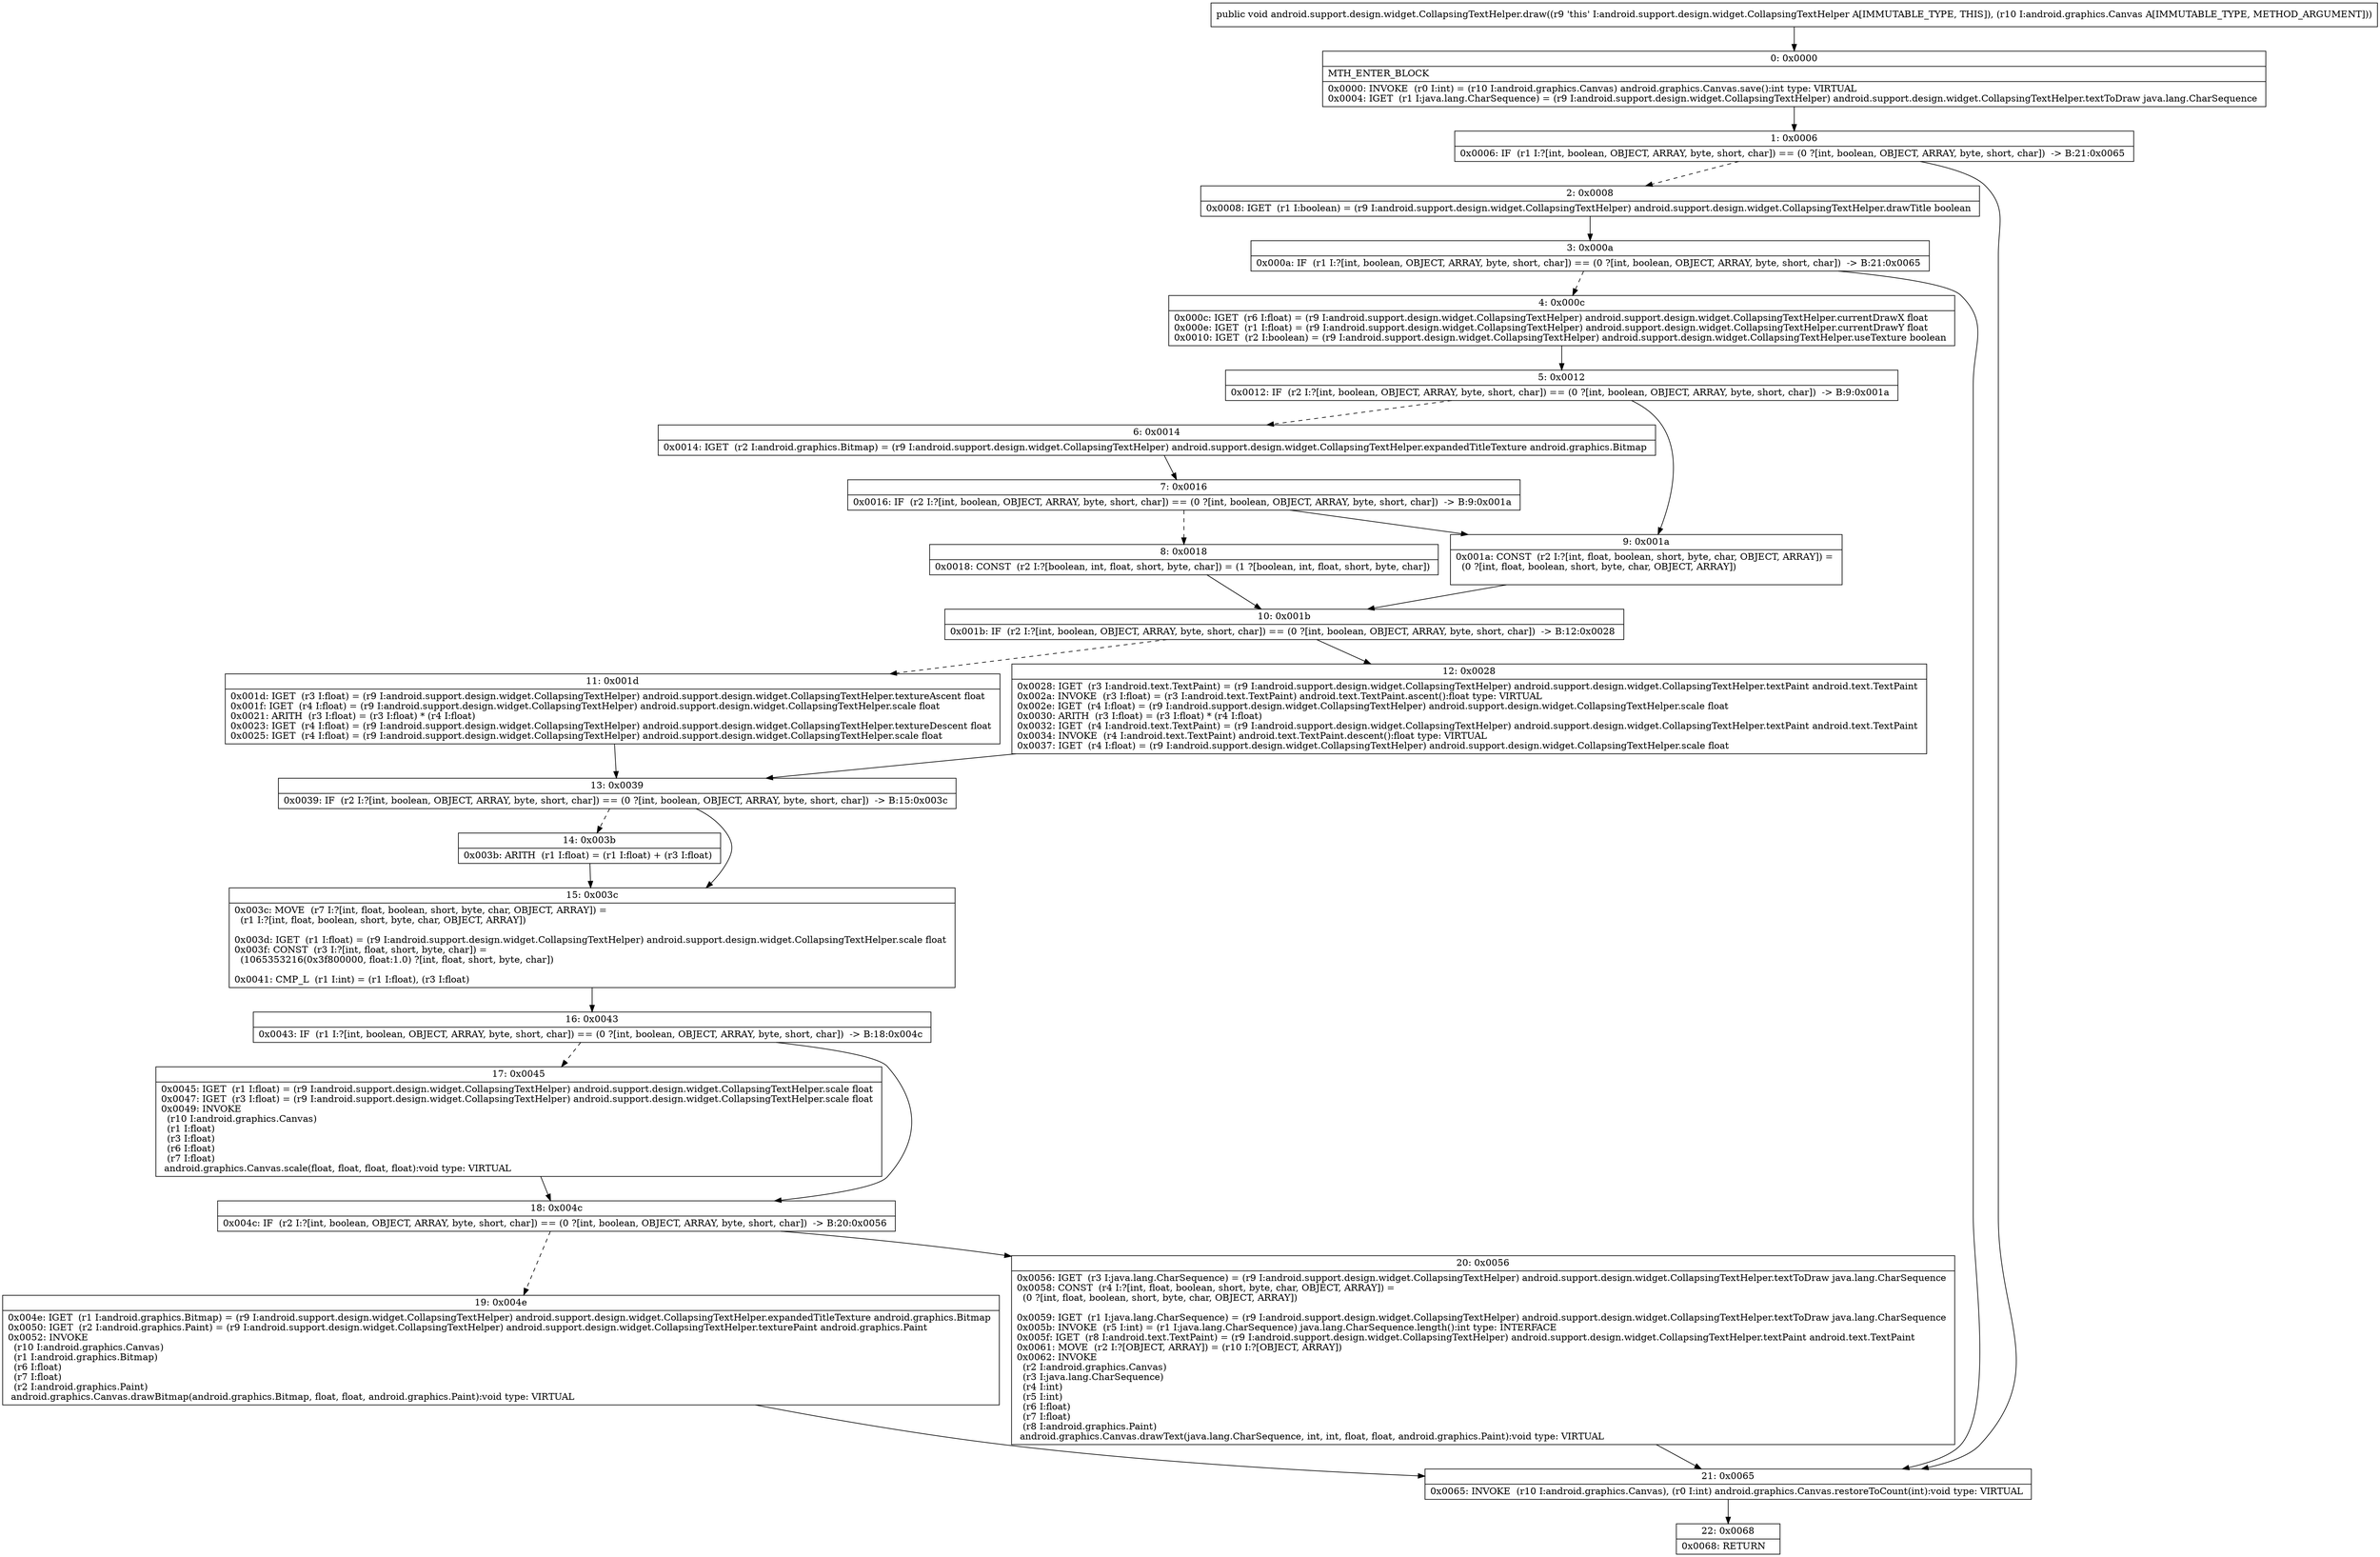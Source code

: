 digraph "CFG forandroid.support.design.widget.CollapsingTextHelper.draw(Landroid\/graphics\/Canvas;)V" {
Node_0 [shape=record,label="{0\:\ 0x0000|MTH_ENTER_BLOCK\l|0x0000: INVOKE  (r0 I:int) = (r10 I:android.graphics.Canvas) android.graphics.Canvas.save():int type: VIRTUAL \l0x0004: IGET  (r1 I:java.lang.CharSequence) = (r9 I:android.support.design.widget.CollapsingTextHelper) android.support.design.widget.CollapsingTextHelper.textToDraw java.lang.CharSequence \l}"];
Node_1 [shape=record,label="{1\:\ 0x0006|0x0006: IF  (r1 I:?[int, boolean, OBJECT, ARRAY, byte, short, char]) == (0 ?[int, boolean, OBJECT, ARRAY, byte, short, char])  \-\> B:21:0x0065 \l}"];
Node_2 [shape=record,label="{2\:\ 0x0008|0x0008: IGET  (r1 I:boolean) = (r9 I:android.support.design.widget.CollapsingTextHelper) android.support.design.widget.CollapsingTextHelper.drawTitle boolean \l}"];
Node_3 [shape=record,label="{3\:\ 0x000a|0x000a: IF  (r1 I:?[int, boolean, OBJECT, ARRAY, byte, short, char]) == (0 ?[int, boolean, OBJECT, ARRAY, byte, short, char])  \-\> B:21:0x0065 \l}"];
Node_4 [shape=record,label="{4\:\ 0x000c|0x000c: IGET  (r6 I:float) = (r9 I:android.support.design.widget.CollapsingTextHelper) android.support.design.widget.CollapsingTextHelper.currentDrawX float \l0x000e: IGET  (r1 I:float) = (r9 I:android.support.design.widget.CollapsingTextHelper) android.support.design.widget.CollapsingTextHelper.currentDrawY float \l0x0010: IGET  (r2 I:boolean) = (r9 I:android.support.design.widget.CollapsingTextHelper) android.support.design.widget.CollapsingTextHelper.useTexture boolean \l}"];
Node_5 [shape=record,label="{5\:\ 0x0012|0x0012: IF  (r2 I:?[int, boolean, OBJECT, ARRAY, byte, short, char]) == (0 ?[int, boolean, OBJECT, ARRAY, byte, short, char])  \-\> B:9:0x001a \l}"];
Node_6 [shape=record,label="{6\:\ 0x0014|0x0014: IGET  (r2 I:android.graphics.Bitmap) = (r9 I:android.support.design.widget.CollapsingTextHelper) android.support.design.widget.CollapsingTextHelper.expandedTitleTexture android.graphics.Bitmap \l}"];
Node_7 [shape=record,label="{7\:\ 0x0016|0x0016: IF  (r2 I:?[int, boolean, OBJECT, ARRAY, byte, short, char]) == (0 ?[int, boolean, OBJECT, ARRAY, byte, short, char])  \-\> B:9:0x001a \l}"];
Node_8 [shape=record,label="{8\:\ 0x0018|0x0018: CONST  (r2 I:?[boolean, int, float, short, byte, char]) = (1 ?[boolean, int, float, short, byte, char]) \l}"];
Node_9 [shape=record,label="{9\:\ 0x001a|0x001a: CONST  (r2 I:?[int, float, boolean, short, byte, char, OBJECT, ARRAY]) = \l  (0 ?[int, float, boolean, short, byte, char, OBJECT, ARRAY])\l \l}"];
Node_10 [shape=record,label="{10\:\ 0x001b|0x001b: IF  (r2 I:?[int, boolean, OBJECT, ARRAY, byte, short, char]) == (0 ?[int, boolean, OBJECT, ARRAY, byte, short, char])  \-\> B:12:0x0028 \l}"];
Node_11 [shape=record,label="{11\:\ 0x001d|0x001d: IGET  (r3 I:float) = (r9 I:android.support.design.widget.CollapsingTextHelper) android.support.design.widget.CollapsingTextHelper.textureAscent float \l0x001f: IGET  (r4 I:float) = (r9 I:android.support.design.widget.CollapsingTextHelper) android.support.design.widget.CollapsingTextHelper.scale float \l0x0021: ARITH  (r3 I:float) = (r3 I:float) * (r4 I:float) \l0x0023: IGET  (r4 I:float) = (r9 I:android.support.design.widget.CollapsingTextHelper) android.support.design.widget.CollapsingTextHelper.textureDescent float \l0x0025: IGET  (r4 I:float) = (r9 I:android.support.design.widget.CollapsingTextHelper) android.support.design.widget.CollapsingTextHelper.scale float \l}"];
Node_12 [shape=record,label="{12\:\ 0x0028|0x0028: IGET  (r3 I:android.text.TextPaint) = (r9 I:android.support.design.widget.CollapsingTextHelper) android.support.design.widget.CollapsingTextHelper.textPaint android.text.TextPaint \l0x002a: INVOKE  (r3 I:float) = (r3 I:android.text.TextPaint) android.text.TextPaint.ascent():float type: VIRTUAL \l0x002e: IGET  (r4 I:float) = (r9 I:android.support.design.widget.CollapsingTextHelper) android.support.design.widget.CollapsingTextHelper.scale float \l0x0030: ARITH  (r3 I:float) = (r3 I:float) * (r4 I:float) \l0x0032: IGET  (r4 I:android.text.TextPaint) = (r9 I:android.support.design.widget.CollapsingTextHelper) android.support.design.widget.CollapsingTextHelper.textPaint android.text.TextPaint \l0x0034: INVOKE  (r4 I:android.text.TextPaint) android.text.TextPaint.descent():float type: VIRTUAL \l0x0037: IGET  (r4 I:float) = (r9 I:android.support.design.widget.CollapsingTextHelper) android.support.design.widget.CollapsingTextHelper.scale float \l}"];
Node_13 [shape=record,label="{13\:\ 0x0039|0x0039: IF  (r2 I:?[int, boolean, OBJECT, ARRAY, byte, short, char]) == (0 ?[int, boolean, OBJECT, ARRAY, byte, short, char])  \-\> B:15:0x003c \l}"];
Node_14 [shape=record,label="{14\:\ 0x003b|0x003b: ARITH  (r1 I:float) = (r1 I:float) + (r3 I:float) \l}"];
Node_15 [shape=record,label="{15\:\ 0x003c|0x003c: MOVE  (r7 I:?[int, float, boolean, short, byte, char, OBJECT, ARRAY]) = \l  (r1 I:?[int, float, boolean, short, byte, char, OBJECT, ARRAY])\l \l0x003d: IGET  (r1 I:float) = (r9 I:android.support.design.widget.CollapsingTextHelper) android.support.design.widget.CollapsingTextHelper.scale float \l0x003f: CONST  (r3 I:?[int, float, short, byte, char]) = \l  (1065353216(0x3f800000, float:1.0) ?[int, float, short, byte, char])\l \l0x0041: CMP_L  (r1 I:int) = (r1 I:float), (r3 I:float) \l}"];
Node_16 [shape=record,label="{16\:\ 0x0043|0x0043: IF  (r1 I:?[int, boolean, OBJECT, ARRAY, byte, short, char]) == (0 ?[int, boolean, OBJECT, ARRAY, byte, short, char])  \-\> B:18:0x004c \l}"];
Node_17 [shape=record,label="{17\:\ 0x0045|0x0045: IGET  (r1 I:float) = (r9 I:android.support.design.widget.CollapsingTextHelper) android.support.design.widget.CollapsingTextHelper.scale float \l0x0047: IGET  (r3 I:float) = (r9 I:android.support.design.widget.CollapsingTextHelper) android.support.design.widget.CollapsingTextHelper.scale float \l0x0049: INVOKE  \l  (r10 I:android.graphics.Canvas)\l  (r1 I:float)\l  (r3 I:float)\l  (r6 I:float)\l  (r7 I:float)\l android.graphics.Canvas.scale(float, float, float, float):void type: VIRTUAL \l}"];
Node_18 [shape=record,label="{18\:\ 0x004c|0x004c: IF  (r2 I:?[int, boolean, OBJECT, ARRAY, byte, short, char]) == (0 ?[int, boolean, OBJECT, ARRAY, byte, short, char])  \-\> B:20:0x0056 \l}"];
Node_19 [shape=record,label="{19\:\ 0x004e|0x004e: IGET  (r1 I:android.graphics.Bitmap) = (r9 I:android.support.design.widget.CollapsingTextHelper) android.support.design.widget.CollapsingTextHelper.expandedTitleTexture android.graphics.Bitmap \l0x0050: IGET  (r2 I:android.graphics.Paint) = (r9 I:android.support.design.widget.CollapsingTextHelper) android.support.design.widget.CollapsingTextHelper.texturePaint android.graphics.Paint \l0x0052: INVOKE  \l  (r10 I:android.graphics.Canvas)\l  (r1 I:android.graphics.Bitmap)\l  (r6 I:float)\l  (r7 I:float)\l  (r2 I:android.graphics.Paint)\l android.graphics.Canvas.drawBitmap(android.graphics.Bitmap, float, float, android.graphics.Paint):void type: VIRTUAL \l}"];
Node_20 [shape=record,label="{20\:\ 0x0056|0x0056: IGET  (r3 I:java.lang.CharSequence) = (r9 I:android.support.design.widget.CollapsingTextHelper) android.support.design.widget.CollapsingTextHelper.textToDraw java.lang.CharSequence \l0x0058: CONST  (r4 I:?[int, float, boolean, short, byte, char, OBJECT, ARRAY]) = \l  (0 ?[int, float, boolean, short, byte, char, OBJECT, ARRAY])\l \l0x0059: IGET  (r1 I:java.lang.CharSequence) = (r9 I:android.support.design.widget.CollapsingTextHelper) android.support.design.widget.CollapsingTextHelper.textToDraw java.lang.CharSequence \l0x005b: INVOKE  (r5 I:int) = (r1 I:java.lang.CharSequence) java.lang.CharSequence.length():int type: INTERFACE \l0x005f: IGET  (r8 I:android.text.TextPaint) = (r9 I:android.support.design.widget.CollapsingTextHelper) android.support.design.widget.CollapsingTextHelper.textPaint android.text.TextPaint \l0x0061: MOVE  (r2 I:?[OBJECT, ARRAY]) = (r10 I:?[OBJECT, ARRAY]) \l0x0062: INVOKE  \l  (r2 I:android.graphics.Canvas)\l  (r3 I:java.lang.CharSequence)\l  (r4 I:int)\l  (r5 I:int)\l  (r6 I:float)\l  (r7 I:float)\l  (r8 I:android.graphics.Paint)\l android.graphics.Canvas.drawText(java.lang.CharSequence, int, int, float, float, android.graphics.Paint):void type: VIRTUAL \l}"];
Node_21 [shape=record,label="{21\:\ 0x0065|0x0065: INVOKE  (r10 I:android.graphics.Canvas), (r0 I:int) android.graphics.Canvas.restoreToCount(int):void type: VIRTUAL \l}"];
Node_22 [shape=record,label="{22\:\ 0x0068|0x0068: RETURN   \l}"];
MethodNode[shape=record,label="{public void android.support.design.widget.CollapsingTextHelper.draw((r9 'this' I:android.support.design.widget.CollapsingTextHelper A[IMMUTABLE_TYPE, THIS]), (r10 I:android.graphics.Canvas A[IMMUTABLE_TYPE, METHOD_ARGUMENT])) }"];
MethodNode -> Node_0;
Node_0 -> Node_1;
Node_1 -> Node_2[style=dashed];
Node_1 -> Node_21;
Node_2 -> Node_3;
Node_3 -> Node_4[style=dashed];
Node_3 -> Node_21;
Node_4 -> Node_5;
Node_5 -> Node_6[style=dashed];
Node_5 -> Node_9;
Node_6 -> Node_7;
Node_7 -> Node_8[style=dashed];
Node_7 -> Node_9;
Node_8 -> Node_10;
Node_9 -> Node_10;
Node_10 -> Node_11[style=dashed];
Node_10 -> Node_12;
Node_11 -> Node_13;
Node_12 -> Node_13;
Node_13 -> Node_14[style=dashed];
Node_13 -> Node_15;
Node_14 -> Node_15;
Node_15 -> Node_16;
Node_16 -> Node_17[style=dashed];
Node_16 -> Node_18;
Node_17 -> Node_18;
Node_18 -> Node_19[style=dashed];
Node_18 -> Node_20;
Node_19 -> Node_21;
Node_20 -> Node_21;
Node_21 -> Node_22;
}

